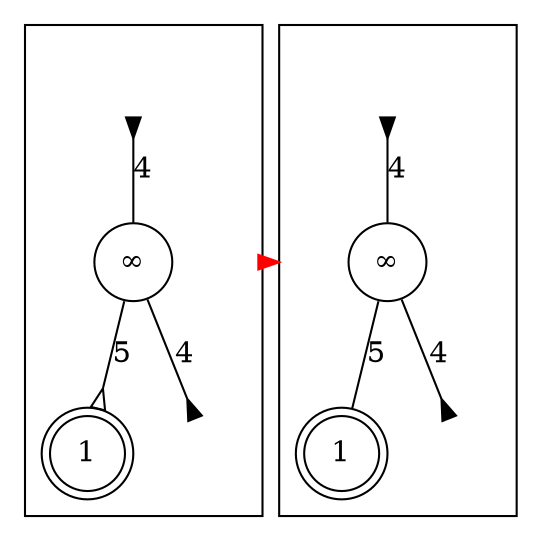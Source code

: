 digraph
{
	compound = true;
	node [shape=circle, style=filled, label=""];
	edge [dir=both, arrowtail=none, arrowhead=none];

	subgraph clusterBefore /* parent is non-escapable */
	{
		g -> p [label=4, arrowtail=inv];
		p -> n [label=5, arrowhead=oinv];
		p -> s [label=4, arrowhead=inv];

		g [style=invisible];
		p [style=solid, label="&infin;"];
		n [shape=doublecircle, style=solid, label=1];
		s [style=invisible];
	}

	subgraph clusterAfter
	{
		g_ -> p_ [label=4, arrowtail=inv];
		p_ -> n_ [label=5];
		p_ -> s_ [label=4, arrowhead=inv];

		g_ [style=invisible];
		p_ [style=solid, label="&infin;"];
		n_ [shape=doublecircle, style=solid, label=1];
		s_ [style=invisible];
	}

	p -> p_ [arrowhead=normal, color=red, ltail=clusterBefore, lhead=clusterAfter, constraint=false];
}
